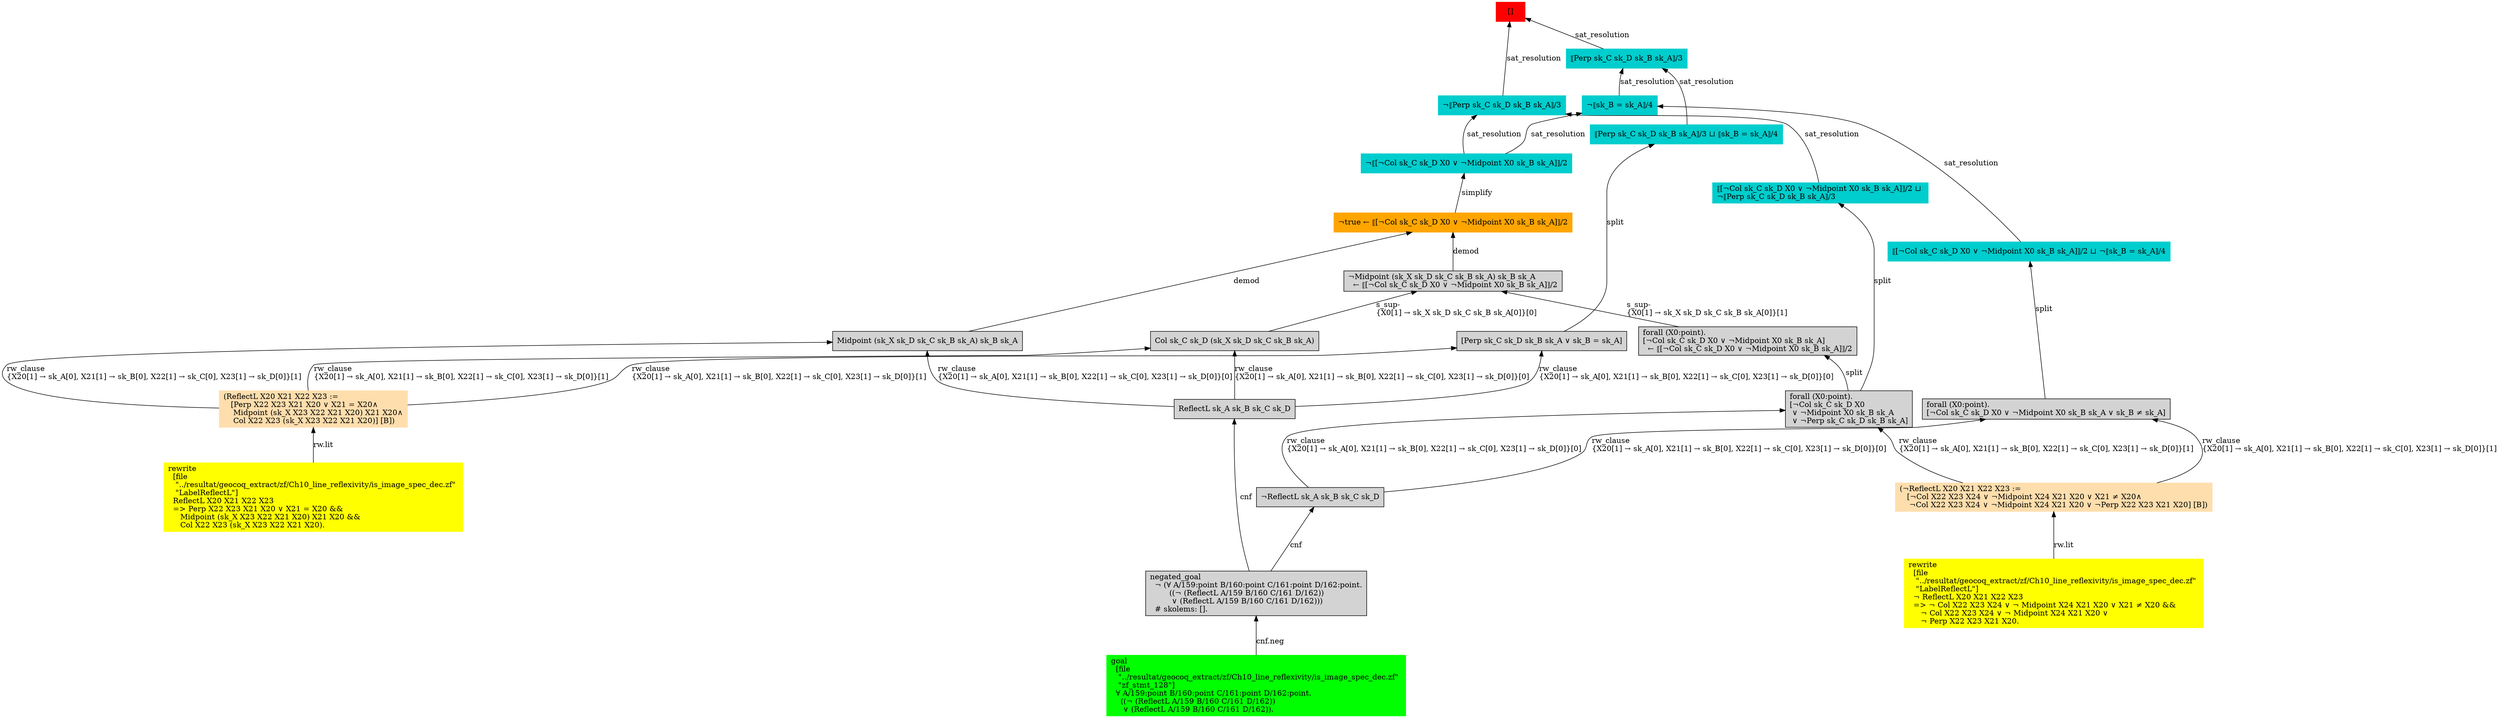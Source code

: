 digraph "unsat_graph" {
  vertex_0 [color=red, label="[]", shape=box, style=filled];
  vertex_0 -> vertex_1 [label="sat_resolution", dir="back"];
  vertex_1 [color=cyan3, shape=box, label="¬⟦Perp sk_C sk_D sk_B sk_A⟧/3\l", style=filled];
  vertex_1 -> vertex_2 [label="sat_resolution", dir="back"];
  vertex_2 [color=cyan3, shape=box, label="¬⟦[¬Col sk_C sk_D X0 ∨ ¬Midpoint X0 sk_B sk_A]⟧/2\l", style=filled];
  vertex_2 -> vertex_3 [label="simplify", dir="back"];
  vertex_3 [color=orange, shape=box, label="¬true ← ⟦[¬Col sk_C sk_D X0 ∨ ¬Midpoint X0 sk_B sk_A]⟧/2\l", style=filled];
  vertex_3 -> vertex_4 [label="demod", dir="back"];
  vertex_4 [shape=box, label="Midpoint (sk_X sk_D sk_C sk_B sk_A) sk_B sk_A\l", style=filled];
  vertex_4 -> vertex_5 [label="rw_clause\l\{X20[1] → sk_A[0], X21[1] → sk_B[0], X22[1] → sk_C[0], X23[1] → sk_D[0]\}[1]\l", dir="back"];
  vertex_5 [color=navajowhite, shape=box, label="(ReflectL X20 X21 X22 X23 :=\l   [Perp X22 X23 X21 X20 ∨ X21 = X20∧\l    Midpoint (sk_X X23 X22 X21 X20) X21 X20∧\l    Col X22 X23 (sk_X X23 X22 X21 X20)] [B])\l", style=filled];
  vertex_5 -> vertex_6 [label="rw.lit", dir="back"];
  vertex_6 [color=yellow, shape=box, label="rewrite\l  [file\l   \"../resultat/geocoq_extract/zf/Ch10_line_reflexivity/is_image_spec_dec.zf\" \l   \"LabelReflectL\"]\l  ReflectL X20 X21 X22 X23\l  =\> Perp X22 X23 X21 X20 ∨ X21 = X20 && \l     Midpoint (sk_X X23 X22 X21 X20) X21 X20 && \l     Col X22 X23 (sk_X X23 X22 X21 X20).\l", style=filled];
  vertex_4 -> vertex_7 [label="rw_clause\l\{X20[1] → sk_A[0], X21[1] → sk_B[0], X22[1] → sk_C[0], X23[1] → sk_D[0]\}[0]\l", dir="back"];
  vertex_7 [shape=box, label="ReflectL sk_A sk_B sk_C sk_D\l", style=filled];
  vertex_7 -> vertex_8 [label="cnf", dir="back"];
  vertex_8 [shape=box, label="negated_goal\l  ¬ (∀ A/159:point B/160:point C/161:point D/162:point.\l        ((¬ (ReflectL A/159 B/160 C/161 D/162))\l         ∨ (ReflectL A/159 B/160 C/161 D/162)))\l  # skolems: [].\l", style=filled];
  vertex_8 -> vertex_9 [label="cnf.neg", dir="back"];
  vertex_9 [color=green, shape=box, label="goal\l  [file\l   \"../resultat/geocoq_extract/zf/Ch10_line_reflexivity/is_image_spec_dec.zf\" \l   \"zf_stmt_128\"]\l  ∀ A/159:point B/160:point C/161:point D/162:point.\l    ((¬ (ReflectL A/159 B/160 C/161 D/162))\l     ∨ (ReflectL A/159 B/160 C/161 D/162)).\l", style=filled];
  vertex_3 -> vertex_10 [label="demod", dir="back"];
  vertex_10 [shape=box, label="¬Midpoint (sk_X sk_D sk_C sk_B sk_A) sk_B sk_A\l  ← ⟦[¬Col sk_C sk_D X0 ∨ ¬Midpoint X0 sk_B sk_A]⟧/2\l", style=filled];
  vertex_10 -> vertex_11 [label="s_sup-\l\{X0[1] → sk_X sk_D sk_C sk_B sk_A[0]\}[1]\l", dir="back"];
  vertex_11 [shape=box, label="forall (X0:point).\l[¬Col sk_C sk_D X0 ∨ ¬Midpoint X0 sk_B sk_A]\l  ← ⟦[¬Col sk_C sk_D X0 ∨ ¬Midpoint X0 sk_B sk_A]⟧/2\l", style=filled];
  vertex_11 -> vertex_12 [label="split", dir="back"];
  vertex_12 [shape=box, label="forall (X0:point).\l[¬Col sk_C sk_D X0\l ∨ ¬Midpoint X0 sk_B sk_A\l ∨ ¬Perp sk_C sk_D sk_B sk_A]\l", style=filled];
  vertex_12 -> vertex_13 [label="rw_clause\l\{X20[1] → sk_A[0], X21[1] → sk_B[0], X22[1] → sk_C[0], X23[1] → sk_D[0]\}[1]\l", dir="back"];
  vertex_13 [color=navajowhite, shape=box, label="(¬ReflectL X20 X21 X22 X23 :=\l   [¬Col X22 X23 X24 ∨ ¬Midpoint X24 X21 X20 ∨ X21 ≠ X20∧\l    ¬Col X22 X23 X24 ∨ ¬Midpoint X24 X21 X20 ∨ ¬Perp X22 X23 X21 X20] [B])\l", style=filled];
  vertex_13 -> vertex_14 [label="rw.lit", dir="back"];
  vertex_14 [color=yellow, shape=box, label="rewrite\l  [file\l   \"../resultat/geocoq_extract/zf/Ch10_line_reflexivity/is_image_spec_dec.zf\" \l   \"LabelReflectL\"]\l  ¬ ReflectL X20 X21 X22 X23\l  =\> ¬ Col X22 X23 X24 ∨ ¬ Midpoint X24 X21 X20 ∨ X21 ≠ X20 && \l     ¬ Col X22 X23 X24 ∨ ¬ Midpoint X24 X21 X20 ∨ \l     ¬ Perp X22 X23 X21 X20.\l", style=filled];
  vertex_12 -> vertex_15 [label="rw_clause\l\{X20[1] → sk_A[0], X21[1] → sk_B[0], X22[1] → sk_C[0], X23[1] → sk_D[0]\}[0]\l", dir="back"];
  vertex_15 [shape=box, label="¬ReflectL sk_A sk_B sk_C sk_D\l", style=filled];
  vertex_15 -> vertex_8 [label="cnf", dir="back"];
  vertex_10 -> vertex_16 [label="s_sup-\l\{X0[1] → sk_X sk_D sk_C sk_B sk_A[0]\}[0]\l", dir="back"];
  vertex_16 [shape=box, label="Col sk_C sk_D (sk_X sk_D sk_C sk_B sk_A)\l", style=filled];
  vertex_16 -> vertex_5 [label="rw_clause\l\{X20[1] → sk_A[0], X21[1] → sk_B[0], X22[1] → sk_C[0], X23[1] → sk_D[0]\}[1]\l", dir="back"];
  vertex_16 -> vertex_7 [label="rw_clause\l\{X20[1] → sk_A[0], X21[1] → sk_B[0], X22[1] → sk_C[0], X23[1] → sk_D[0]\}[0]\l", dir="back"];
  vertex_1 -> vertex_17 [label="sat_resolution", dir="back"];
  vertex_17 [color=cyan3, shape=box, label="⟦[¬Col sk_C sk_D X0 ∨ ¬Midpoint X0 sk_B sk_A]⟧/2 ⊔ \l¬⟦Perp sk_C sk_D sk_B sk_A⟧/3\l", style=filled];
  vertex_17 -> vertex_12 [label="split", dir="back"];
  vertex_0 -> vertex_18 [label="sat_resolution", dir="back"];
  vertex_18 [color=cyan3, shape=box, label="⟦Perp sk_C sk_D sk_B sk_A⟧/3\l", style=filled];
  vertex_18 -> vertex_19 [label="sat_resolution", dir="back"];
  vertex_19 [color=cyan3, shape=box, label="¬⟦sk_B = sk_A⟧/4\l", style=filled];
  vertex_19 -> vertex_2 [label="sat_resolution", dir="back"];
  vertex_19 -> vertex_20 [label="sat_resolution", dir="back"];
  vertex_20 [color=cyan3, shape=box, label="⟦[¬Col sk_C sk_D X0 ∨ ¬Midpoint X0 sk_B sk_A]⟧/2 ⊔ ¬⟦sk_B = sk_A⟧/4\l", style=filled];
  vertex_20 -> vertex_21 [label="split", dir="back"];
  vertex_21 [shape=box, label="forall (X0:point).\l[¬Col sk_C sk_D X0 ∨ ¬Midpoint X0 sk_B sk_A ∨ sk_B ≠ sk_A]\l", style=filled];
  vertex_21 -> vertex_13 [label="rw_clause\l\{X20[1] → sk_A[0], X21[1] → sk_B[0], X22[1] → sk_C[0], X23[1] → sk_D[0]\}[1]\l", dir="back"];
  vertex_21 -> vertex_15 [label="rw_clause\l\{X20[1] → sk_A[0], X21[1] → sk_B[0], X22[1] → sk_C[0], X23[1] → sk_D[0]\}[0]\l", dir="back"];
  vertex_18 -> vertex_22 [label="sat_resolution", dir="back"];
  vertex_22 [color=cyan3, shape=box, label="⟦Perp sk_C sk_D sk_B sk_A⟧/3 ⊔ ⟦sk_B = sk_A⟧/4\l", style=filled];
  vertex_22 -> vertex_23 [label="split", dir="back"];
  vertex_23 [shape=box, label="[Perp sk_C sk_D sk_B sk_A ∨ sk_B = sk_A]\l", style=filled];
  vertex_23 -> vertex_5 [label="rw_clause\l\{X20[1] → sk_A[0], X21[1] → sk_B[0], X22[1] → sk_C[0], X23[1] → sk_D[0]\}[1]\l", dir="back"];
  vertex_23 -> vertex_7 [label="rw_clause\l\{X20[1] → sk_A[0], X21[1] → sk_B[0], X22[1] → sk_C[0], X23[1] → sk_D[0]\}[0]\l", dir="back"];
  }


